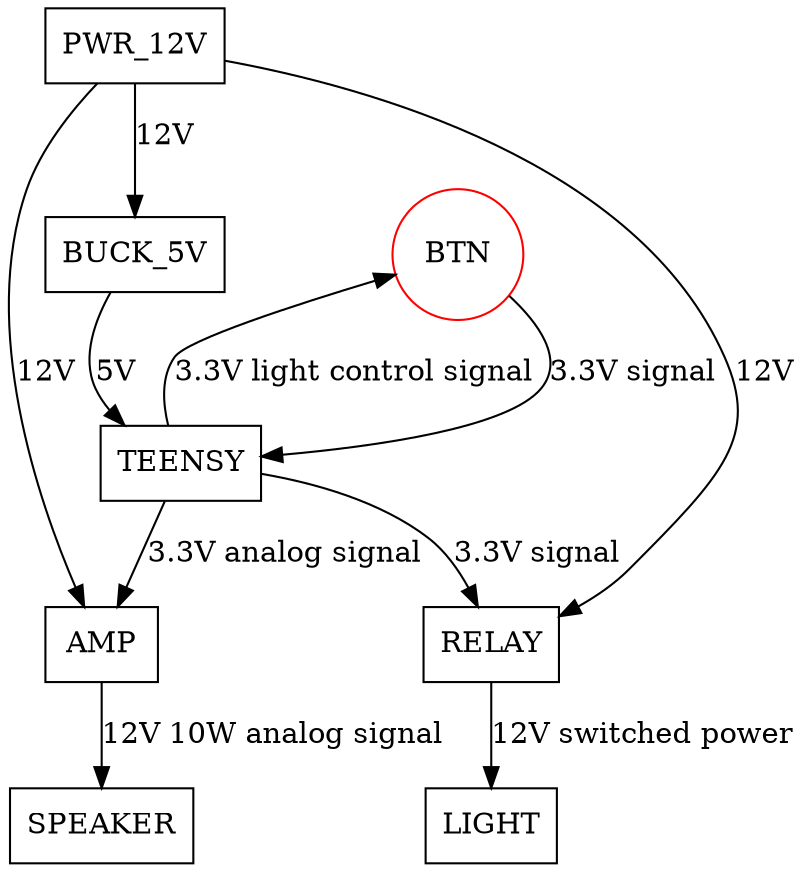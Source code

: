 digraph MovieSign {
  node [shape="rect"]
  BTN [shape="circle", color="red"]
  PWR_12V -> AMP [label="12V"]
  PWR_12V -> BUCK_5V [label="12V"]
  PWR_12V -> RELAY [label="12V"]
  BUCK_5V -> TEENSY [label="5V"]
  BTN -> TEENSY [label="3.3V signal"]
  TEENSY -> AMP [label="3.3V analog signal"]
  TEENSY -> RELAY [label="3.3V signal"]
  RELAY -> LIGHT [label="12V switched power"]
  TEENSY -> BTN [label="3.3V light control signal"]
  AMP -> SPEAKER [label="12V 10W analog signal"]
}
